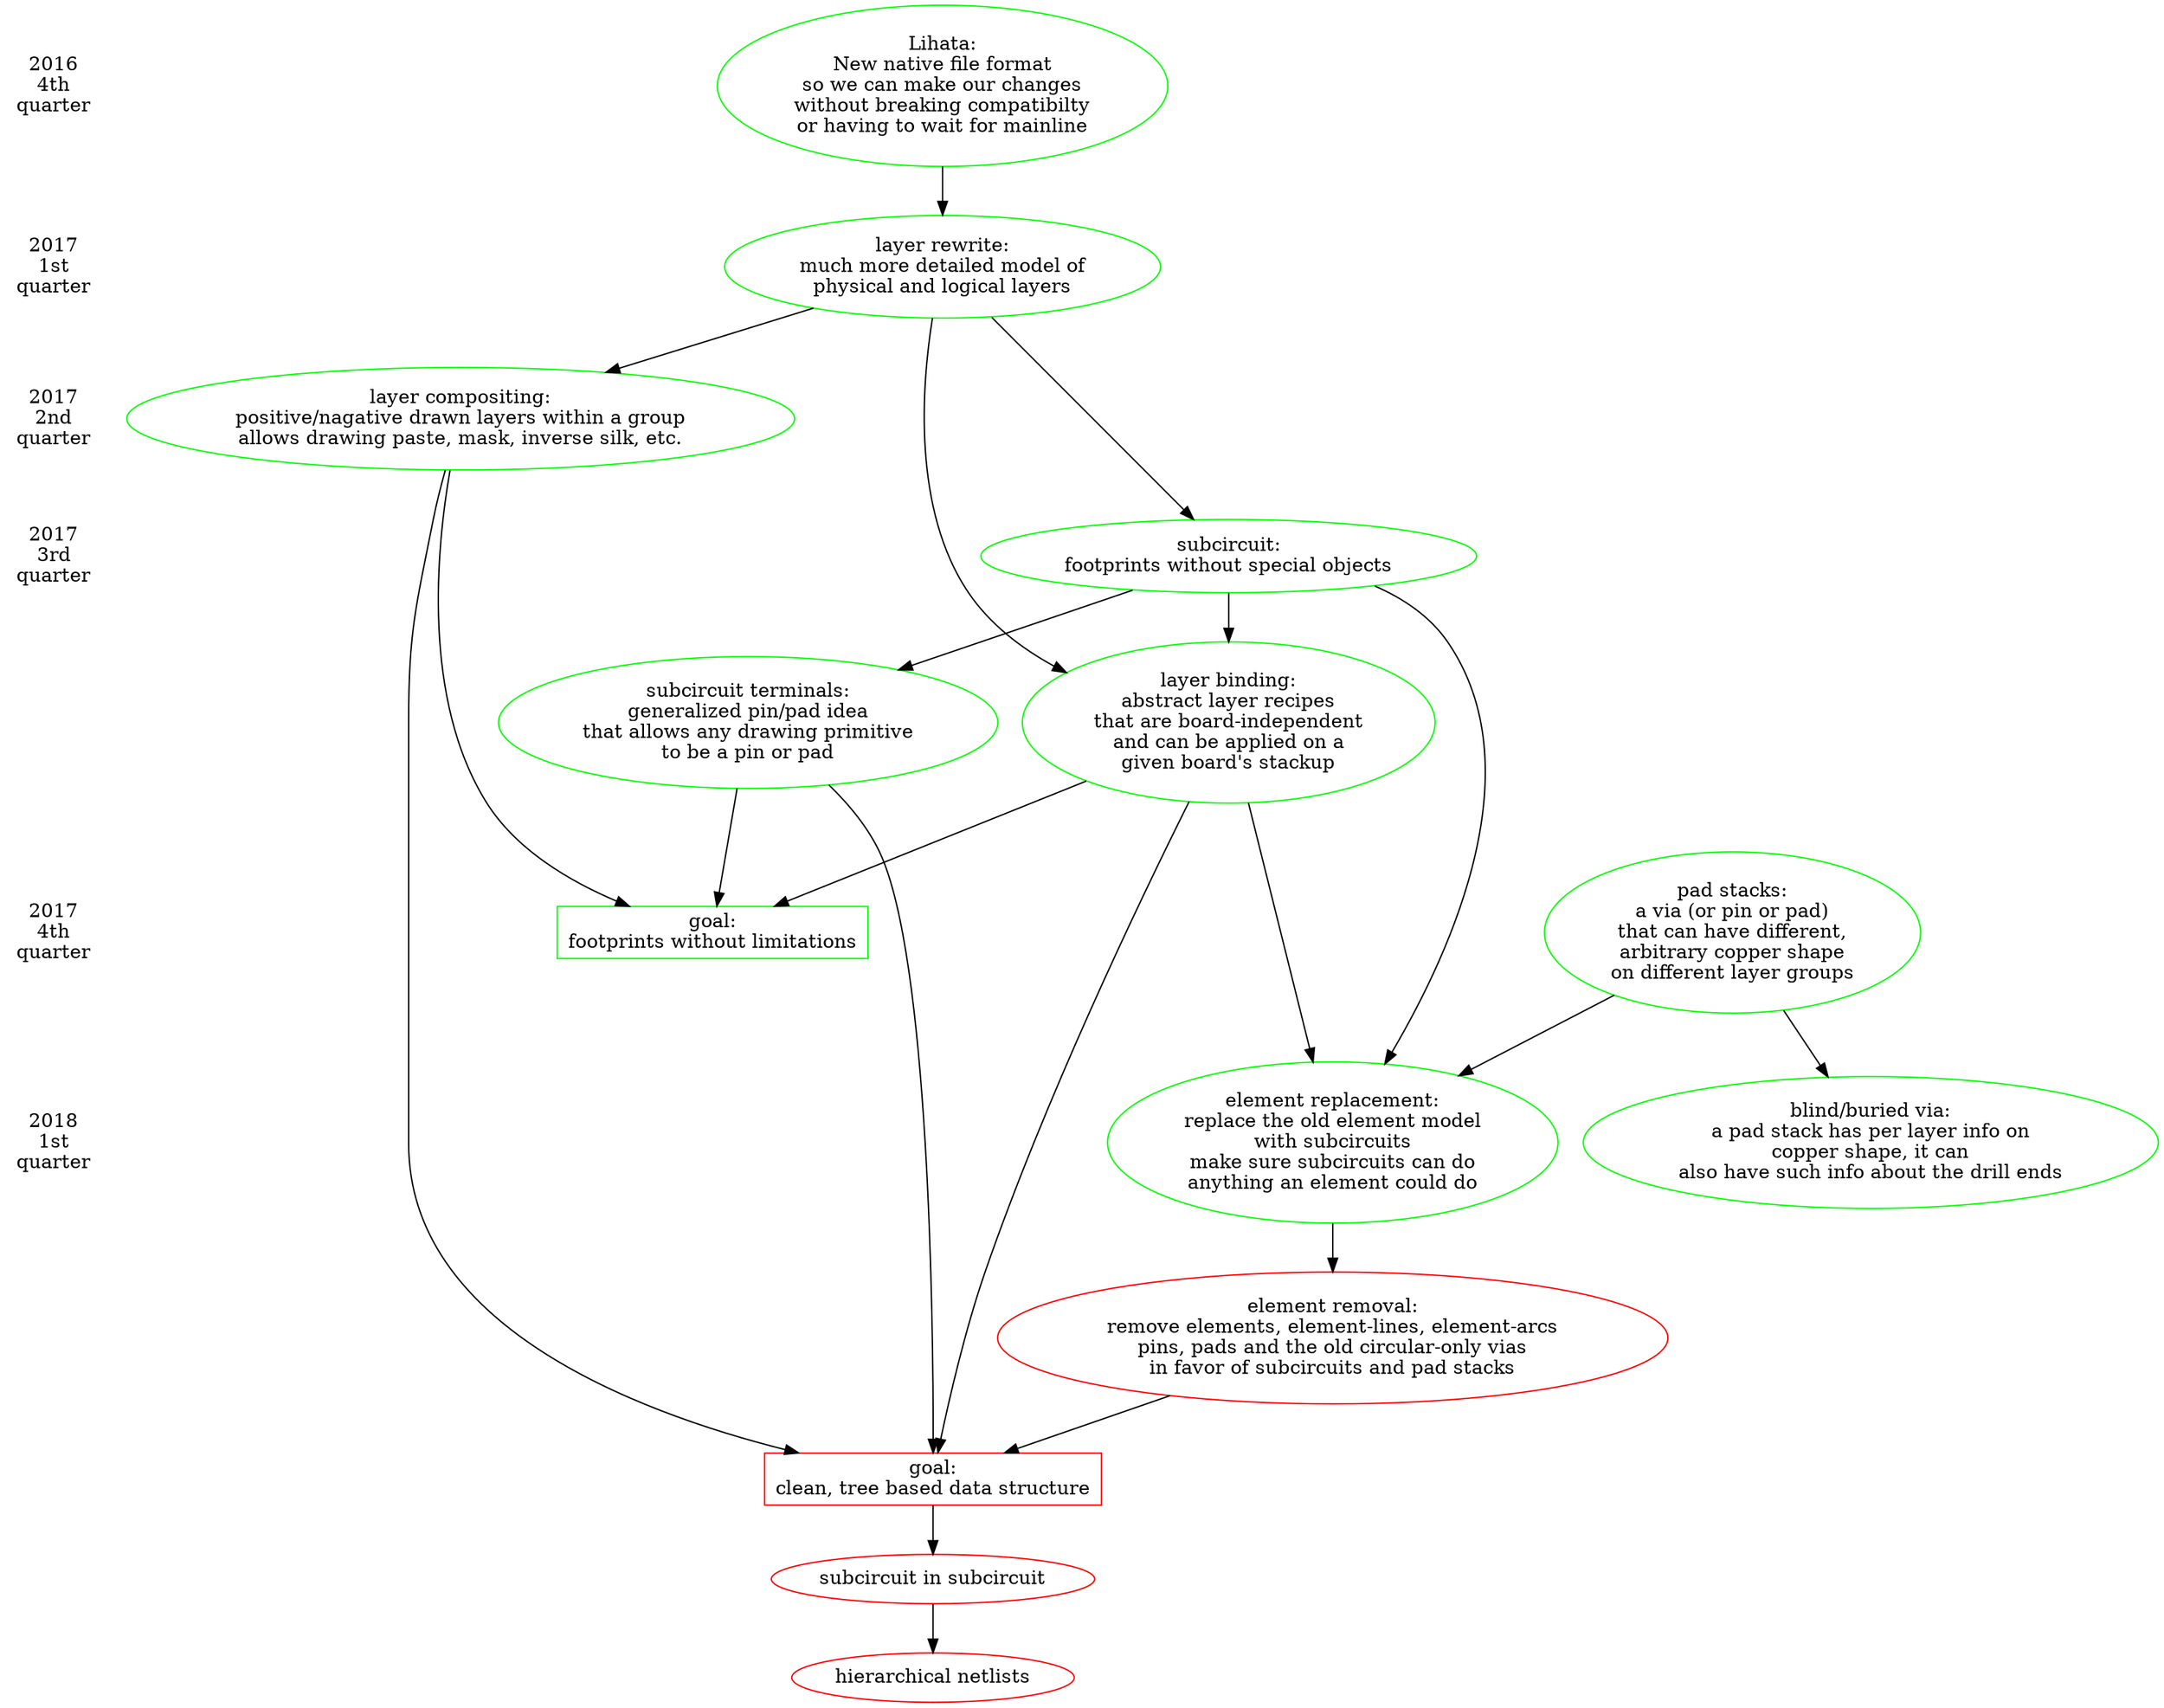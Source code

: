 digraph roadmap {
	"2016_4" [label="2016\n4th\nquarter" shape=plaintext]
	"2017_1" [label="2017\n1st\nquarter" shape=plaintext]
	"2017_2" [label="2017\n2nd\nquarter" shape=plaintext]
	"2017_3" [label="2017\n3rd\nquarter" shape=plaintext]
	"2017_3b" [label="" shape=plaintext]
	"2017_4" [label="2017\n4th\nquarter" shape=plaintext]
	"2018_1" [label="2018\n1st\nquarter" shape=plaintext]

	"2016_4" -> "2017_1" [style=invisible arrowhead=none]
	"2017_1" -> "2017_2" [style=invisible arrowhead=none]
	"2017_2" -> "2017_3" [style=invisible arrowhead=none]
	"2017_3" -> "2017_3b" [style=invisible arrowhead=none]
	"2017_3b" -> "2017_4" [style=invisible arrowhead=none]
	"2017_4" -> "2018_1" [style=invisible arrowhead=none]

	lihata [color=green label="Lihata:\nNew native file format\nso we can make our changes\nwithout breaking compatibilty\nor having to wait for mainline"]
	layer [color=green label="layer rewrite:\nmuch more detailed model of\nphysical and logical layers"]
	subcircuit [color=green label="subcircuit:\nfootprints without special objects"]
	binding [color=green label="layer binding:\nabstract layer recipes\nthat are board-independent\nand can be applied on a\ngiven board's stackup"]
	compositing [color=green label="layer compositing:\npositive/nagative drawn layers within a group\nallows drawing paste, mask, inverse silk, etc."]
	term [color=green label="subcircuit terminals:\ngeneralized pin/pad idea\nthat allows any drawing primitive\nto be a pin or pad"]
	elem_replace [color=green label="element replacement:\nreplace the old element model\nwith subcircuits\nmake sure subcircuits can do\nanything an element could do"]
	elem_remove [color=red label="element removal:\nremove elements, element-lines, element-arcs\npins, pads and the old circular-only vias\nin favor of subcircuits and pad stacks"]
	padstacks [color=green label="pad stacks:\na via (or pin or pad)\nthat can have different,\narbitrary copper shape\non different layer groups"]
	bbvia [color=green label="blind/buried via:\na pad stack has per layer info on\ncopper shape, it can\nalso have such info about the drill ends"]

	fp_nolimit [color=green shape=box label="goal:\nfootprints without limitations"]
	clean [color=red shape=box label="goal:\nclean, tree based data structure"]

	recur [color=red label="subcircuit in subcircuit"]
	hier [color=red label="hierarchical netlists"]

	{ rank=same; "2016_4" lihata}
	{ rank=same; "2017_1" layer}
	{ rank=same; "2017_2" compositing}
	{ rank=same; "2017_3" subcircuit}
	{ rank=same; "2017_3b" binding term}
	{ rank=same; "2017_4" padstacks}

	lihata -> layer
	layer -> subcircuit
	layer -> binding
	layer -> compositing
	subcircuit -> binding
	subcircuit -> term
	subcircuit -> elem_replace
	padstacks -> elem_replace
	padstacks -> bbvia
	binding -> elem_replace
	elem_replace -> elem_remove
	elem_remove -> clean


	compositing -> fp_nolimit
	binding -> fp_nolimit
	term -> fp_nolimit

	compositing -> clean
	binding -> clean
	term -> clean

	clean -> recur
	recur -> hier



}
